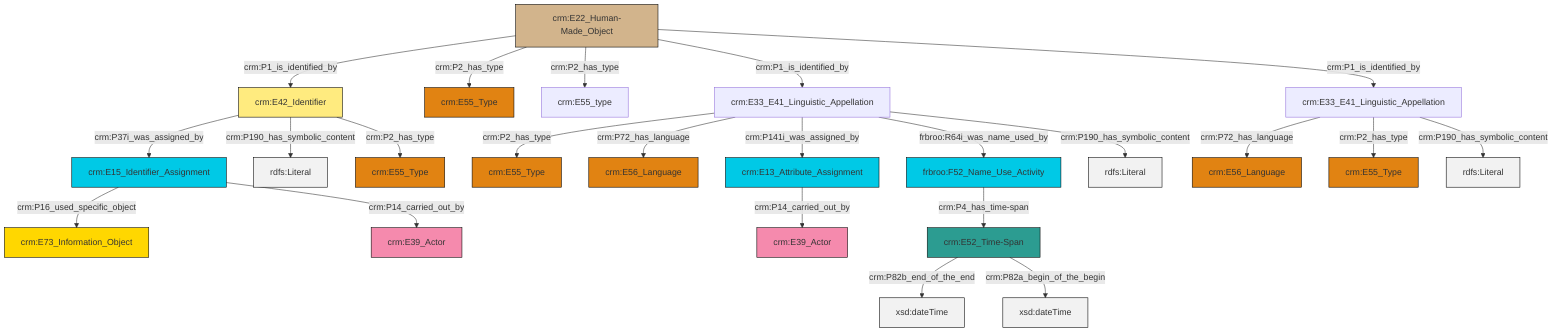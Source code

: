 graph TD
classDef Literal fill:#f2f2f2,stroke:#000000;
classDef CRM_Entity fill:#FFFFFF,stroke:#000000;
classDef Temporal_Entity fill:#00C9E6, stroke:#000000;
classDef Type fill:#E18312, stroke:#000000;
classDef Time-Span fill:#2C9C91, stroke:#000000;
classDef Appellation fill:#FFEB7F, stroke:#000000;
classDef Place fill:#008836, stroke:#000000;
classDef Persistent_Item fill:#B266B2, stroke:#000000;
classDef Conceptual_Object fill:#FFD700, stroke:#000000;
classDef Physical_Thing fill:#D2B48C, stroke:#000000;
classDef Actor fill:#f58aad, stroke:#000000;
classDef PC_Classes fill:#4ce600, stroke:#000000;
classDef Multi fill:#cccccc,stroke:#000000;

0["crm:E42_Identifier"]:::Appellation -->|crm:P37i_was_assigned_by| 1["crm:E15_Identifier_Assignment"]:::Temporal_Entity
2["crm:E22_Human-Made_Object"]:::Physical_Thing -->|crm:P1_is_identified_by| 0["crm:E42_Identifier"]:::Appellation
3["crm:E52_Time-Span"]:::Time-Span -->|crm:P82b_end_of_the_end| 4[xsd:dateTime]:::Literal
2["crm:E22_Human-Made_Object"]:::Physical_Thing -->|crm:P2_has_type| 5["crm:E55_Type"]:::Type
10["crm:E33_E41_Linguistic_Appellation"]:::Default -->|crm:P72_has_language| 11["crm:E56_Language"]:::Type
8["crm:E33_E41_Linguistic_Appellation"]:::Default -->|crm:P2_has_type| 12["crm:E55_Type"]:::Type
8["crm:E33_E41_Linguistic_Appellation"]:::Default -->|crm:P72_has_language| 13["crm:E56_Language"]:::Type
1["crm:E15_Identifier_Assignment"]:::Temporal_Entity -->|crm:P16_used_specific_object| 16["crm:E73_Information_Object"]:::Conceptual_Object
0["crm:E42_Identifier"]:::Appellation -->|crm:P190_has_symbolic_content| 17[rdfs:Literal]:::Literal
2["crm:E22_Human-Made_Object"]:::Physical_Thing -->|crm:P2_has_type| 19["crm:E55_type"]:::Default
24["frbroo:F52_Name_Use_Activity"]:::Temporal_Entity -->|crm:P4_has_time-span| 3["crm:E52_Time-Span"]:::Time-Span
10["crm:E33_E41_Linguistic_Appellation"]:::Default -->|crm:P2_has_type| 6["crm:E55_Type"]:::Type
2["crm:E22_Human-Made_Object"]:::Physical_Thing -->|crm:P1_is_identified_by| 8["crm:E33_E41_Linguistic_Appellation"]:::Default
8["crm:E33_E41_Linguistic_Appellation"]:::Default -->|crm:P141i_was_assigned_by| 26["crm:E13_Attribute_Assignment"]:::Temporal_Entity
8["crm:E33_E41_Linguistic_Appellation"]:::Default -->|frbroo:R64i_was_name_used_by| 24["frbroo:F52_Name_Use_Activity"]:::Temporal_Entity
26["crm:E13_Attribute_Assignment"]:::Temporal_Entity -->|crm:P14_carried_out_by| 22["crm:E39_Actor"]:::Actor
2["crm:E22_Human-Made_Object"]:::Physical_Thing -->|crm:P1_is_identified_by| 10["crm:E33_E41_Linguistic_Appellation"]:::Default
10["crm:E33_E41_Linguistic_Appellation"]:::Default -->|crm:P190_has_symbolic_content| 31[rdfs:Literal]:::Literal
1["crm:E15_Identifier_Assignment"]:::Temporal_Entity -->|crm:P14_carried_out_by| 32["crm:E39_Actor"]:::Actor
3["crm:E52_Time-Span"]:::Time-Span -->|crm:P82a_begin_of_the_begin| 33[xsd:dateTime]:::Literal
8["crm:E33_E41_Linguistic_Appellation"]:::Default -->|crm:P190_has_symbolic_content| 35[rdfs:Literal]:::Literal
0["crm:E42_Identifier"]:::Appellation -->|crm:P2_has_type| 36["crm:E55_Type"]:::Type